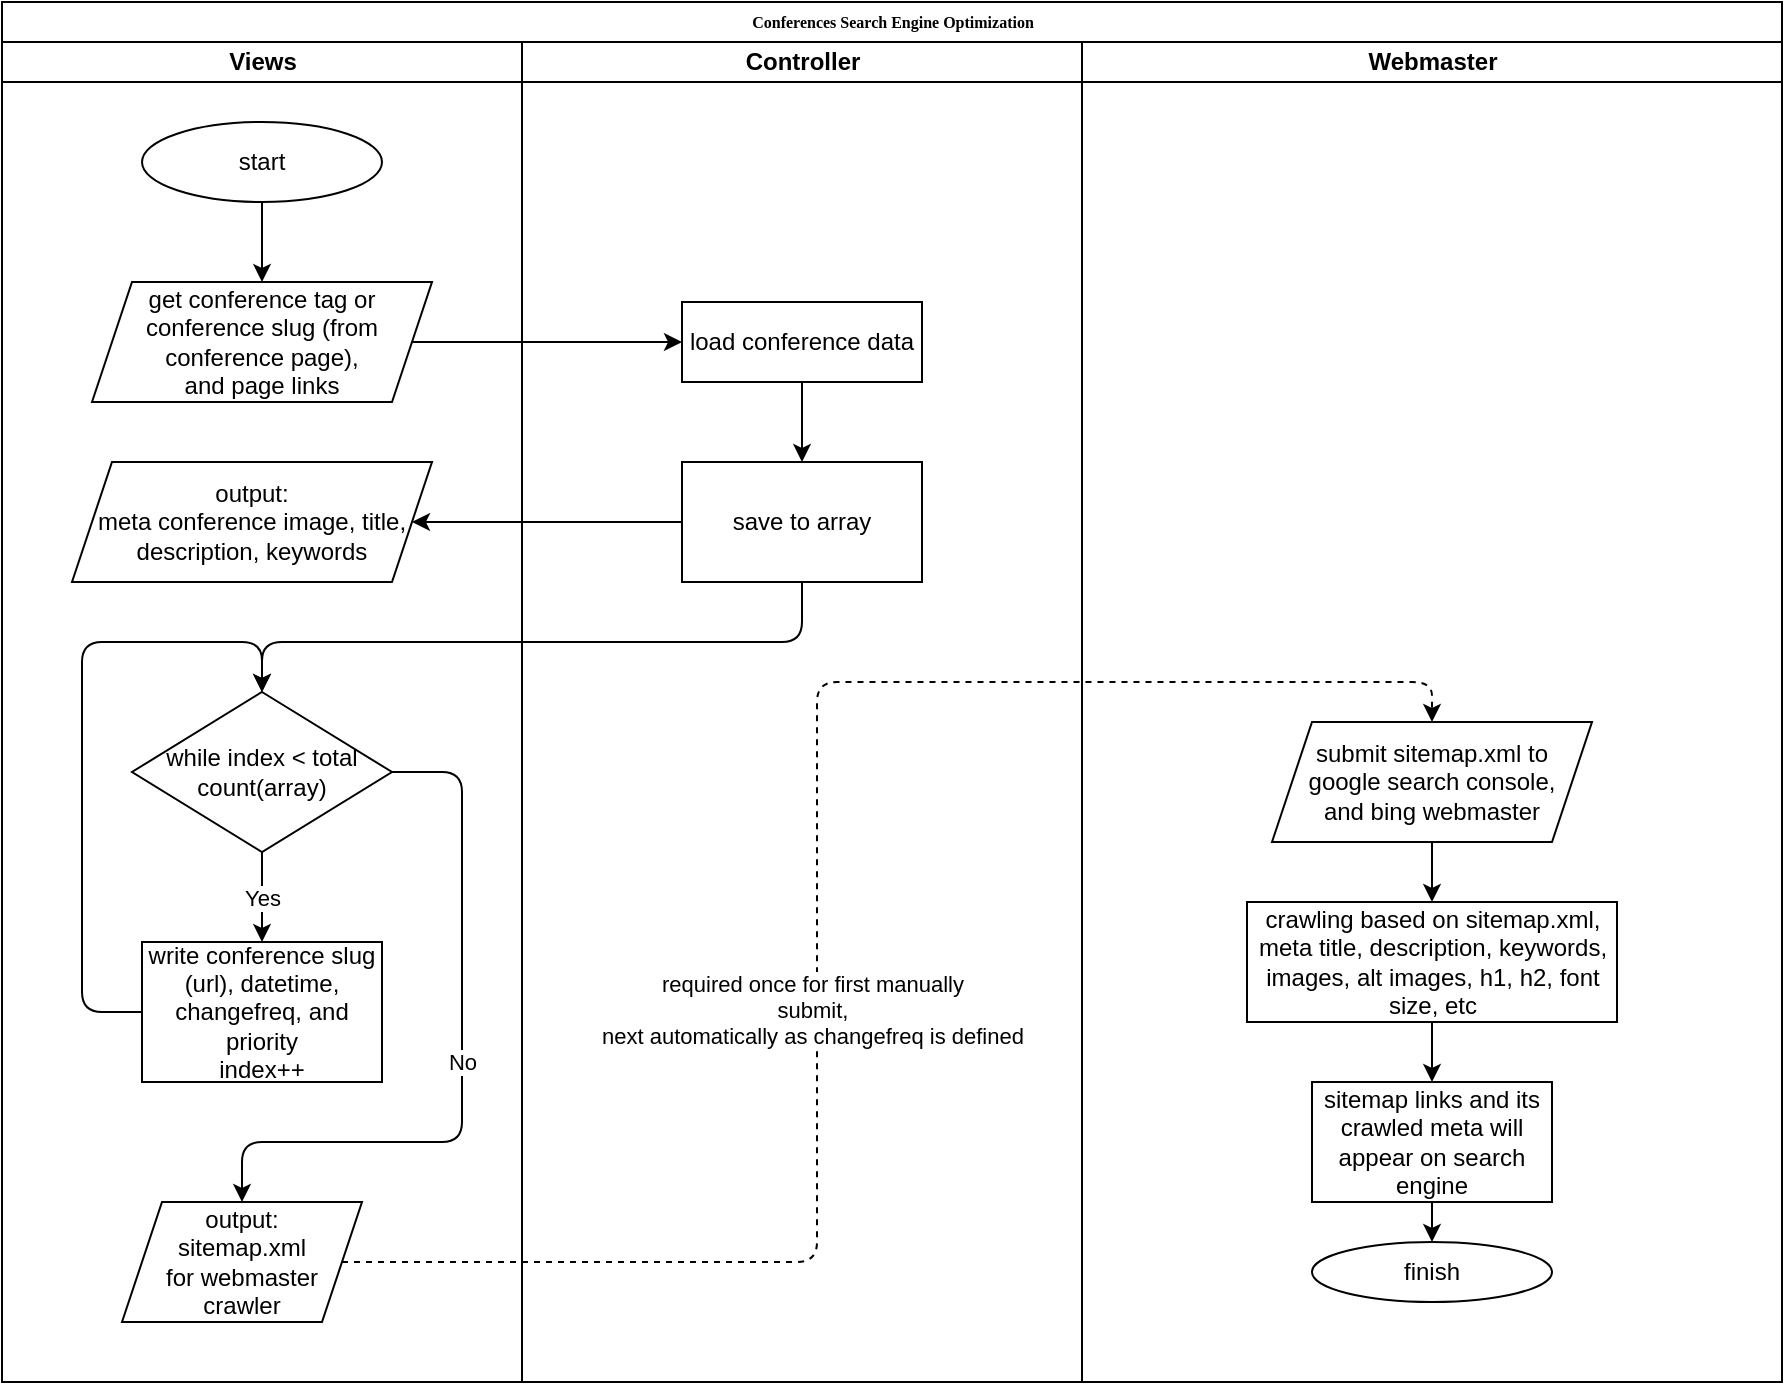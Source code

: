 <mxfile version="13.7.9" type="github">
  <diagram name="Page-1" id="74e2e168-ea6b-b213-b513-2b3c1d86103e">
    <mxGraphModel dx="1310" dy="703" grid="1" gridSize="10" guides="1" tooltips="1" connect="1" arrows="1" fold="1" page="1" pageScale="1" pageWidth="1100" pageHeight="850" background="#ffffff" math="0" shadow="0">
      <root>
        <mxCell id="0" />
        <mxCell id="1" parent="0" />
        <mxCell id="77e6c97f196da883-1" value="Conferences Search Engine Optimization" style="swimlane;html=1;childLayout=stackLayout;startSize=20;rounded=0;shadow=0;labelBackgroundColor=none;strokeWidth=1;fontFamily=Verdana;fontSize=8;align=center;" parent="1" vertex="1">
          <mxGeometry x="70" y="40" width="890" height="690" as="geometry" />
        </mxCell>
        <mxCell id="77e6c97f196da883-2" value="Views" style="swimlane;html=1;startSize=20;" parent="77e6c97f196da883-1" vertex="1">
          <mxGeometry y="20" width="260" height="670" as="geometry" />
        </mxCell>
        <mxCell id="JHZnZfGuYtohOw9sr2TH-11" value="output:&lt;br&gt;meta conference image, title, description, keywords" style="shape=parallelogram;perimeter=parallelogramPerimeter;whiteSpace=wrap;html=1;fixedSize=1;rounded=0;" vertex="1" parent="77e6c97f196da883-2">
          <mxGeometry x="35" y="210" width="180" height="60" as="geometry" />
        </mxCell>
        <mxCell id="JHZnZfGuYtohOw9sr2TH-25" style="edgeStyle=orthogonalEdgeStyle;rounded=1;orthogonalLoop=1;jettySize=auto;html=1;entryX=0.5;entryY=0;entryDx=0;entryDy=0;exitX=0;exitY=0.5;exitDx=0;exitDy=0;" edge="1" parent="77e6c97f196da883-2" source="JHZnZfGuYtohOw9sr2TH-23" target="JHZnZfGuYtohOw9sr2TH-21">
          <mxGeometry relative="1" as="geometry">
            <mxPoint x="20" y="570" as="sourcePoint" />
            <Array as="points">
              <mxPoint x="40" y="485" />
              <mxPoint x="40" y="300" />
              <mxPoint x="130" y="300" />
            </Array>
          </mxGeometry>
        </mxCell>
        <mxCell id="JHZnZfGuYtohOw9sr2TH-23" value="write conference slug (url), datetime, changefreq, and priority&lt;br&gt;index++" style="whiteSpace=wrap;html=1;rounded=0;" vertex="1" parent="77e6c97f196da883-2">
          <mxGeometry x="70" y="450" width="120" height="70" as="geometry" />
        </mxCell>
        <mxCell id="JHZnZfGuYtohOw9sr2TH-2" value="start" style="ellipse;whiteSpace=wrap;html=1;" vertex="1" parent="77e6c97f196da883-2">
          <mxGeometry x="70" y="40" width="120" height="40" as="geometry" />
        </mxCell>
        <mxCell id="JHZnZfGuYtohOw9sr2TH-4" value="" style="edgeStyle=orthogonalEdgeStyle;rounded=0;orthogonalLoop=1;jettySize=auto;html=1;" edge="1" parent="77e6c97f196da883-2" source="JHZnZfGuYtohOw9sr2TH-2" target="JHZnZfGuYtohOw9sr2TH-3">
          <mxGeometry relative="1" as="geometry" />
        </mxCell>
        <mxCell id="JHZnZfGuYtohOw9sr2TH-3" value="get conference tag or conference slug (from conference page),&lt;br&gt;and page links" style="shape=parallelogram;perimeter=parallelogramPerimeter;whiteSpace=wrap;html=1;fixedSize=1;" vertex="1" parent="77e6c97f196da883-2">
          <mxGeometry x="45" y="120" width="170" height="60" as="geometry" />
        </mxCell>
        <mxCell id="JHZnZfGuYtohOw9sr2TH-26" value="No" style="edgeStyle=orthogonalEdgeStyle;rounded=1;orthogonalLoop=1;jettySize=auto;html=1;entryX=0.5;entryY=0;entryDx=0;entryDy=0;" edge="1" parent="77e6c97f196da883-2" source="JHZnZfGuYtohOw9sr2TH-21" target="JHZnZfGuYtohOw9sr2TH-13">
          <mxGeometry relative="1" as="geometry">
            <Array as="points">
              <mxPoint x="230" y="365" />
              <mxPoint x="230" y="550" />
              <mxPoint x="120" y="550" />
            </Array>
          </mxGeometry>
        </mxCell>
        <mxCell id="JHZnZfGuYtohOw9sr2TH-21" value="while index &amp;lt; total count(array)" style="rhombus;whiteSpace=wrap;html=1;rounded=0;" vertex="1" parent="77e6c97f196da883-2">
          <mxGeometry x="65" y="325" width="130" height="80" as="geometry" />
        </mxCell>
        <mxCell id="JHZnZfGuYtohOw9sr2TH-24" value="Yes" style="edgeStyle=orthogonalEdgeStyle;rounded=1;orthogonalLoop=1;jettySize=auto;html=1;" edge="1" parent="77e6c97f196da883-2" source="JHZnZfGuYtohOw9sr2TH-21" target="JHZnZfGuYtohOw9sr2TH-23">
          <mxGeometry relative="1" as="geometry" />
        </mxCell>
        <mxCell id="JHZnZfGuYtohOw9sr2TH-13" value="output:&lt;br&gt;sitemap.xml&lt;br&gt;for webmaster crawler" style="shape=parallelogram;perimeter=parallelogramPerimeter;whiteSpace=wrap;html=1;fixedSize=1;rounded=0;" vertex="1" parent="77e6c97f196da883-2">
          <mxGeometry x="60" y="580" width="120" height="60" as="geometry" />
        </mxCell>
        <mxCell id="77e6c97f196da883-3" value="Controller" style="swimlane;html=1;startSize=20;" parent="77e6c97f196da883-1" vertex="1">
          <mxGeometry x="260" y="20" width="280" height="670" as="geometry" />
        </mxCell>
        <mxCell id="JHZnZfGuYtohOw9sr2TH-7" value="load conference data" style="rounded=0;whiteSpace=wrap;html=1;" vertex="1" parent="77e6c97f196da883-3">
          <mxGeometry x="80" y="130" width="120" height="40" as="geometry" />
        </mxCell>
        <mxCell id="JHZnZfGuYtohOw9sr2TH-9" value="" style="edgeStyle=orthogonalEdgeStyle;rounded=0;orthogonalLoop=1;jettySize=auto;html=1;" edge="1" parent="77e6c97f196da883-3" source="JHZnZfGuYtohOw9sr2TH-7" target="JHZnZfGuYtohOw9sr2TH-8">
          <mxGeometry relative="1" as="geometry" />
        </mxCell>
        <mxCell id="JHZnZfGuYtohOw9sr2TH-8" value="save to array" style="whiteSpace=wrap;html=1;rounded=0;" vertex="1" parent="77e6c97f196da883-3">
          <mxGeometry x="80" y="210" width="120" height="60" as="geometry" />
        </mxCell>
        <mxCell id="JHZnZfGuYtohOw9sr2TH-5" value="Webmaster" style="swimlane;html=1;startSize=20;" vertex="1" parent="77e6c97f196da883-1">
          <mxGeometry x="540" y="20" width="350" height="670" as="geometry" />
        </mxCell>
        <mxCell id="JHZnZfGuYtohOw9sr2TH-30" value="finish" style="ellipse;whiteSpace=wrap;html=1;rounded=0;" vertex="1" parent="JHZnZfGuYtohOw9sr2TH-5">
          <mxGeometry x="115" y="600" width="120" height="30" as="geometry" />
        </mxCell>
        <mxCell id="JHZnZfGuYtohOw9sr2TH-16" value="submit sitemap.xml to &lt;br&gt;google search console, &lt;br&gt;and bing webmaster" style="shape=parallelogram;perimeter=parallelogramPerimeter;whiteSpace=wrap;html=1;fixedSize=1;rounded=0;" vertex="1" parent="JHZnZfGuYtohOw9sr2TH-5">
          <mxGeometry x="95" y="340" width="160" height="60" as="geometry" />
        </mxCell>
        <mxCell id="JHZnZfGuYtohOw9sr2TH-20" value="" style="edgeStyle=orthogonalEdgeStyle;rounded=1;orthogonalLoop=1;jettySize=auto;html=1;" edge="1" parent="JHZnZfGuYtohOw9sr2TH-5" source="JHZnZfGuYtohOw9sr2TH-16" target="JHZnZfGuYtohOw9sr2TH-19">
          <mxGeometry relative="1" as="geometry" />
        </mxCell>
        <mxCell id="JHZnZfGuYtohOw9sr2TH-19" value="crawling based on sitemap.xml, meta title, description, keywords, images, alt images, h1, h2, font size, etc" style="whiteSpace=wrap;html=1;rounded=0;" vertex="1" parent="JHZnZfGuYtohOw9sr2TH-5">
          <mxGeometry x="82.5" y="430" width="185" height="60" as="geometry" />
        </mxCell>
        <mxCell id="JHZnZfGuYtohOw9sr2TH-29" value="" style="edgeStyle=orthogonalEdgeStyle;rounded=1;orthogonalLoop=1;jettySize=auto;html=1;" edge="1" parent="JHZnZfGuYtohOw9sr2TH-5" source="JHZnZfGuYtohOw9sr2TH-19" target="JHZnZfGuYtohOw9sr2TH-28">
          <mxGeometry relative="1" as="geometry" />
        </mxCell>
        <mxCell id="JHZnZfGuYtohOw9sr2TH-28" value="sitemap links and its crawled meta will appear on search engine" style="whiteSpace=wrap;html=1;rounded=0;" vertex="1" parent="JHZnZfGuYtohOw9sr2TH-5">
          <mxGeometry x="115" y="520" width="120" height="60" as="geometry" />
        </mxCell>
        <mxCell id="JHZnZfGuYtohOw9sr2TH-31" value="" style="edgeStyle=orthogonalEdgeStyle;rounded=1;orthogonalLoop=1;jettySize=auto;html=1;" edge="1" parent="JHZnZfGuYtohOw9sr2TH-5" source="JHZnZfGuYtohOw9sr2TH-28" target="JHZnZfGuYtohOw9sr2TH-30">
          <mxGeometry relative="1" as="geometry" />
        </mxCell>
        <mxCell id="JHZnZfGuYtohOw9sr2TH-6" style="edgeStyle=orthogonalEdgeStyle;rounded=0;orthogonalLoop=1;jettySize=auto;html=1;" edge="1" parent="77e6c97f196da883-1" source="JHZnZfGuYtohOw9sr2TH-3" target="JHZnZfGuYtohOw9sr2TH-7">
          <mxGeometry relative="1" as="geometry">
            <mxPoint x="380" y="170" as="targetPoint" />
          </mxGeometry>
        </mxCell>
        <mxCell id="JHZnZfGuYtohOw9sr2TH-12" value="" style="edgeStyle=orthogonalEdgeStyle;rounded=0;orthogonalLoop=1;jettySize=auto;html=1;" edge="1" parent="77e6c97f196da883-1" source="JHZnZfGuYtohOw9sr2TH-8" target="JHZnZfGuYtohOw9sr2TH-11">
          <mxGeometry relative="1" as="geometry" />
        </mxCell>
        <mxCell id="JHZnZfGuYtohOw9sr2TH-18" style="edgeStyle=orthogonalEdgeStyle;rounded=1;orthogonalLoop=1;jettySize=auto;html=1;entryX=0.5;entryY=0;entryDx=0;entryDy=0;dashed=1;" edge="1" parent="77e6c97f196da883-1" source="JHZnZfGuYtohOw9sr2TH-13" target="JHZnZfGuYtohOw9sr2TH-16">
          <mxGeometry relative="1" as="geometry" />
        </mxCell>
        <mxCell id="JHZnZfGuYtohOw9sr2TH-27" value="required once for first manually&lt;br&gt;submit, &lt;br&gt;next automatically as changefreq is defined" style="edgeLabel;html=1;align=center;verticalAlign=middle;resizable=0;points=[];" vertex="1" connectable="0" parent="JHZnZfGuYtohOw9sr2TH-18">
          <mxGeometry x="-0.15" y="3" relative="1" as="geometry">
            <mxPoint as="offset" />
          </mxGeometry>
        </mxCell>
        <mxCell id="JHZnZfGuYtohOw9sr2TH-22" value="" style="edgeStyle=orthogonalEdgeStyle;rounded=1;orthogonalLoop=1;jettySize=auto;html=1;entryX=0.5;entryY=0;entryDx=0;entryDy=0;" edge="1" parent="77e6c97f196da883-1" source="JHZnZfGuYtohOw9sr2TH-8" target="JHZnZfGuYtohOw9sr2TH-21">
          <mxGeometry relative="1" as="geometry">
            <Array as="points">
              <mxPoint x="400" y="320" />
              <mxPoint x="130" y="320" />
            </Array>
          </mxGeometry>
        </mxCell>
      </root>
    </mxGraphModel>
  </diagram>
</mxfile>
